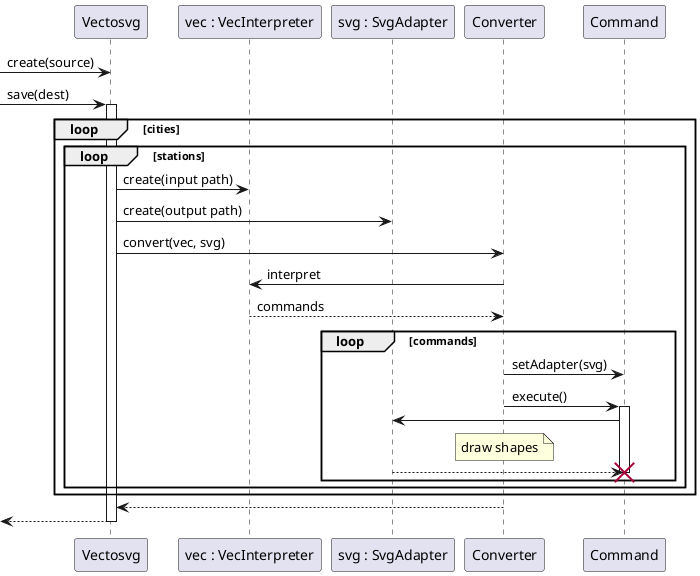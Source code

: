 @startuml
-> Vectosvg : create(source)
-> Vectosvg : save(dest)
activate Vectosvg
loop cities
    loop stations
        Vectosvg -> "vec : VecInterpreter" : create(input path)
        Vectosvg -> "svg : SvgAdapter" : create(output path)
        Vectosvg -> Converter : convert(vec, svg)
        Converter -> "vec : VecInterpreter" : interpret
        "vec : VecInterpreter" --> Converter : commands
        loop commands
            Converter -> Command : setAdapter(svg)
            Converter -> Command : execute()
            activate Command
            Command -> "svg : SvgAdapter"
            note over Converter : draw shapes
            "svg : SvgAdapter" --> Command
            deactivate Command
            destroy Command
        end
    end
end
Vectosvg <-- Converter
<-- Vectosvg
deactivate Vectosvg
@enduml